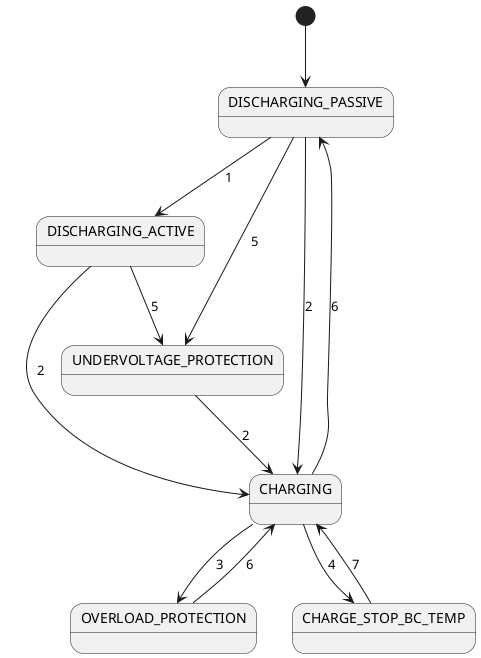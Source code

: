 @startuml
[*] --> DISCHARGING_PASSIVE
DISCHARGING_PASSIVE --> DISCHARGING_ACTIVE: 1
DISCHARGING_PASSIVE --> CHARGING: 2
DISCHARGING_PASSIVE --> UNDERVOLTAGE_PROTECTION: 5
DISCHARGING_ACTIVE --> CHARGING: 2
DISCHARGING_ACTIVE --> UNDERVOLTAGE_PROTECTION: 5
UNDERVOLTAGE_PROTECTION --> CHARGING: 2
CHARGING --> DISCHARGING_PASSIVE: 6
CHARGING --> OVERLOAD_PROTECTION: 3
CHARGING --> CHARGE_STOP_BC_TEMP: 4
CHARGE_STOP_BC_TEMP --> CHARGING: 7
OVERLOAD_PROTECTION --> CHARGING: 6
@enduml

